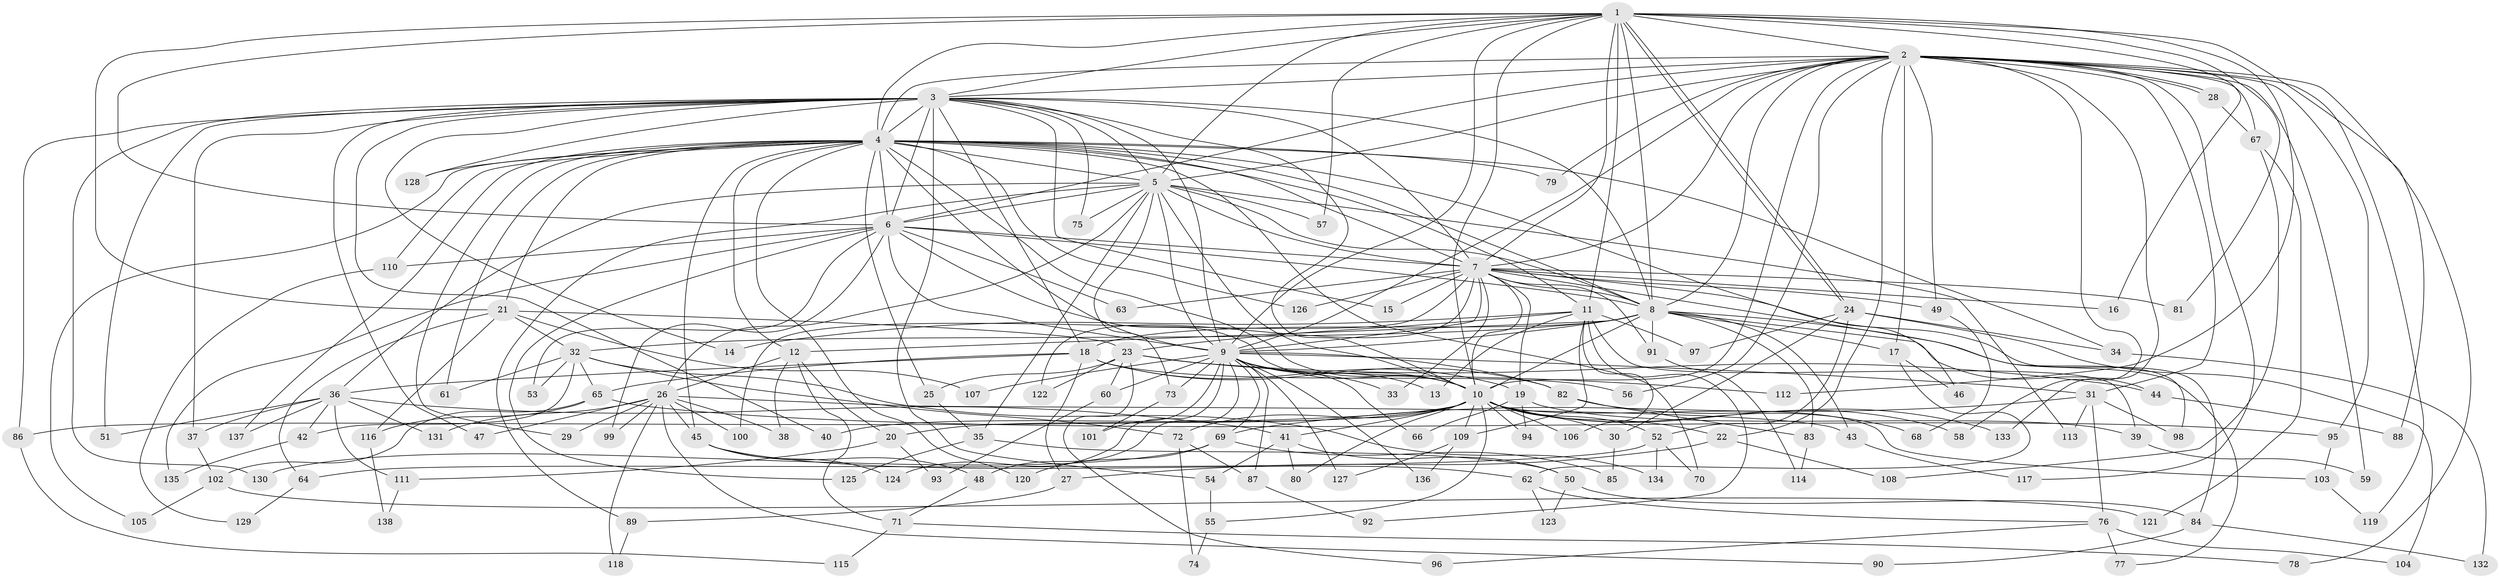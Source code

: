 // Generated by graph-tools (version 1.1) at 2025/45/03/09/25 04:45:20]
// undirected, 138 vertices, 301 edges
graph export_dot {
graph [start="1"]
  node [color=gray90,style=filled];
  1;
  2;
  3;
  4;
  5;
  6;
  7;
  8;
  9;
  10;
  11;
  12;
  13;
  14;
  15;
  16;
  17;
  18;
  19;
  20;
  21;
  22;
  23;
  24;
  25;
  26;
  27;
  28;
  29;
  30;
  31;
  32;
  33;
  34;
  35;
  36;
  37;
  38;
  39;
  40;
  41;
  42;
  43;
  44;
  45;
  46;
  47;
  48;
  49;
  50;
  51;
  52;
  53;
  54;
  55;
  56;
  57;
  58;
  59;
  60;
  61;
  62;
  63;
  64;
  65;
  66;
  67;
  68;
  69;
  70;
  71;
  72;
  73;
  74;
  75;
  76;
  77;
  78;
  79;
  80;
  81;
  82;
  83;
  84;
  85;
  86;
  87;
  88;
  89;
  90;
  91;
  92;
  93;
  94;
  95;
  96;
  97;
  98;
  99;
  100;
  101;
  102;
  103;
  104;
  105;
  106;
  107;
  108;
  109;
  110;
  111;
  112;
  113;
  114;
  115;
  116;
  117;
  118;
  119;
  120;
  121;
  122;
  123;
  124;
  125;
  126;
  127;
  128;
  129;
  130;
  131;
  132;
  133;
  134;
  135;
  136;
  137;
  138;
  1 -- 2;
  1 -- 3;
  1 -- 4;
  1 -- 5;
  1 -- 6;
  1 -- 7;
  1 -- 8;
  1 -- 9;
  1 -- 10;
  1 -- 11;
  1 -- 16;
  1 -- 21;
  1 -- 24;
  1 -- 24;
  1 -- 57;
  1 -- 81;
  1 -- 88;
  1 -- 112;
  2 -- 3;
  2 -- 4;
  2 -- 5;
  2 -- 6;
  2 -- 7;
  2 -- 8;
  2 -- 9;
  2 -- 10;
  2 -- 17;
  2 -- 22;
  2 -- 28;
  2 -- 28;
  2 -- 31;
  2 -- 49;
  2 -- 56;
  2 -- 58;
  2 -- 59;
  2 -- 67;
  2 -- 78;
  2 -- 79;
  2 -- 95;
  2 -- 117;
  2 -- 119;
  2 -- 133;
  3 -- 4;
  3 -- 5;
  3 -- 6;
  3 -- 7;
  3 -- 8;
  3 -- 9;
  3 -- 10;
  3 -- 14;
  3 -- 15;
  3 -- 18;
  3 -- 37;
  3 -- 40;
  3 -- 47;
  3 -- 51;
  3 -- 54;
  3 -- 75;
  3 -- 86;
  3 -- 128;
  3 -- 130;
  4 -- 5;
  4 -- 6;
  4 -- 7;
  4 -- 8;
  4 -- 9;
  4 -- 10;
  4 -- 11;
  4 -- 12;
  4 -- 21;
  4 -- 25;
  4 -- 29;
  4 -- 34;
  4 -- 45;
  4 -- 46;
  4 -- 61;
  4 -- 70;
  4 -- 79;
  4 -- 105;
  4 -- 110;
  4 -- 120;
  4 -- 126;
  4 -- 128;
  4 -- 137;
  5 -- 6;
  5 -- 7;
  5 -- 8;
  5 -- 9;
  5 -- 10;
  5 -- 26;
  5 -- 35;
  5 -- 36;
  5 -- 57;
  5 -- 73;
  5 -- 75;
  5 -- 89;
  5 -- 113;
  6 -- 7;
  6 -- 8;
  6 -- 9;
  6 -- 10;
  6 -- 53;
  6 -- 63;
  6 -- 99;
  6 -- 110;
  6 -- 125;
  6 -- 135;
  7 -- 8;
  7 -- 9;
  7 -- 10;
  7 -- 15;
  7 -- 16;
  7 -- 19;
  7 -- 33;
  7 -- 49;
  7 -- 63;
  7 -- 81;
  7 -- 84;
  7 -- 91;
  7 -- 98;
  7 -- 100;
  7 -- 122;
  7 -- 126;
  8 -- 9;
  8 -- 10;
  8 -- 12;
  8 -- 17;
  8 -- 18;
  8 -- 32;
  8 -- 43;
  8 -- 44;
  8 -- 77;
  8 -- 83;
  8 -- 91;
  9 -- 10;
  9 -- 13;
  9 -- 31;
  9 -- 33;
  9 -- 48;
  9 -- 60;
  9 -- 66;
  9 -- 69;
  9 -- 73;
  9 -- 82;
  9 -- 87;
  9 -- 101;
  9 -- 107;
  9 -- 124;
  9 -- 127;
  9 -- 136;
  10 -- 20;
  10 -- 22;
  10 -- 30;
  10 -- 40;
  10 -- 41;
  10 -- 52;
  10 -- 55;
  10 -- 58;
  10 -- 68;
  10 -- 72;
  10 -- 80;
  10 -- 86;
  10 -- 94;
  10 -- 103;
  10 -- 106;
  10 -- 109;
  11 -- 13;
  11 -- 14;
  11 -- 23;
  11 -- 39;
  11 -- 92;
  11 -- 97;
  11 -- 106;
  11 -- 109;
  12 -- 20;
  12 -- 26;
  12 -- 38;
  12 -- 71;
  17 -- 46;
  17 -- 62;
  18 -- 19;
  18 -- 27;
  18 -- 36;
  18 -- 56;
  18 -- 65;
  18 -- 82;
  19 -- 39;
  19 -- 66;
  19 -- 94;
  20 -- 93;
  20 -- 111;
  21 -- 23;
  21 -- 32;
  21 -- 64;
  21 -- 107;
  21 -- 116;
  22 -- 27;
  22 -- 108;
  23 -- 25;
  23 -- 44;
  23 -- 60;
  23 -- 96;
  23 -- 112;
  23 -- 122;
  24 -- 30;
  24 -- 34;
  24 -- 52;
  24 -- 97;
  24 -- 104;
  25 -- 35;
  26 -- 29;
  26 -- 38;
  26 -- 43;
  26 -- 45;
  26 -- 47;
  26 -- 90;
  26 -- 99;
  26 -- 100;
  26 -- 118;
  26 -- 131;
  27 -- 89;
  28 -- 67;
  30 -- 85;
  31 -- 69;
  31 -- 76;
  31 -- 98;
  31 -- 113;
  32 -- 42;
  32 -- 53;
  32 -- 61;
  32 -- 65;
  32 -- 72;
  32 -- 134;
  34 -- 132;
  35 -- 50;
  35 -- 125;
  36 -- 37;
  36 -- 41;
  36 -- 42;
  36 -- 51;
  36 -- 111;
  36 -- 131;
  36 -- 137;
  37 -- 102;
  39 -- 59;
  41 -- 50;
  41 -- 54;
  41 -- 80;
  42 -- 135;
  43 -- 117;
  44 -- 88;
  45 -- 48;
  45 -- 62;
  45 -- 124;
  48 -- 71;
  49 -- 68;
  50 -- 84;
  50 -- 123;
  52 -- 64;
  52 -- 70;
  52 -- 134;
  54 -- 55;
  55 -- 74;
  60 -- 93;
  62 -- 76;
  62 -- 123;
  64 -- 129;
  65 -- 95;
  65 -- 102;
  65 -- 116;
  67 -- 108;
  67 -- 121;
  69 -- 85;
  69 -- 120;
  69 -- 130;
  71 -- 78;
  71 -- 115;
  72 -- 74;
  72 -- 87;
  73 -- 101;
  76 -- 77;
  76 -- 96;
  76 -- 104;
  82 -- 83;
  82 -- 133;
  83 -- 114;
  84 -- 90;
  84 -- 132;
  86 -- 115;
  87 -- 92;
  89 -- 118;
  91 -- 114;
  95 -- 103;
  102 -- 105;
  102 -- 121;
  103 -- 119;
  109 -- 127;
  109 -- 136;
  110 -- 129;
  111 -- 138;
  116 -- 138;
}
